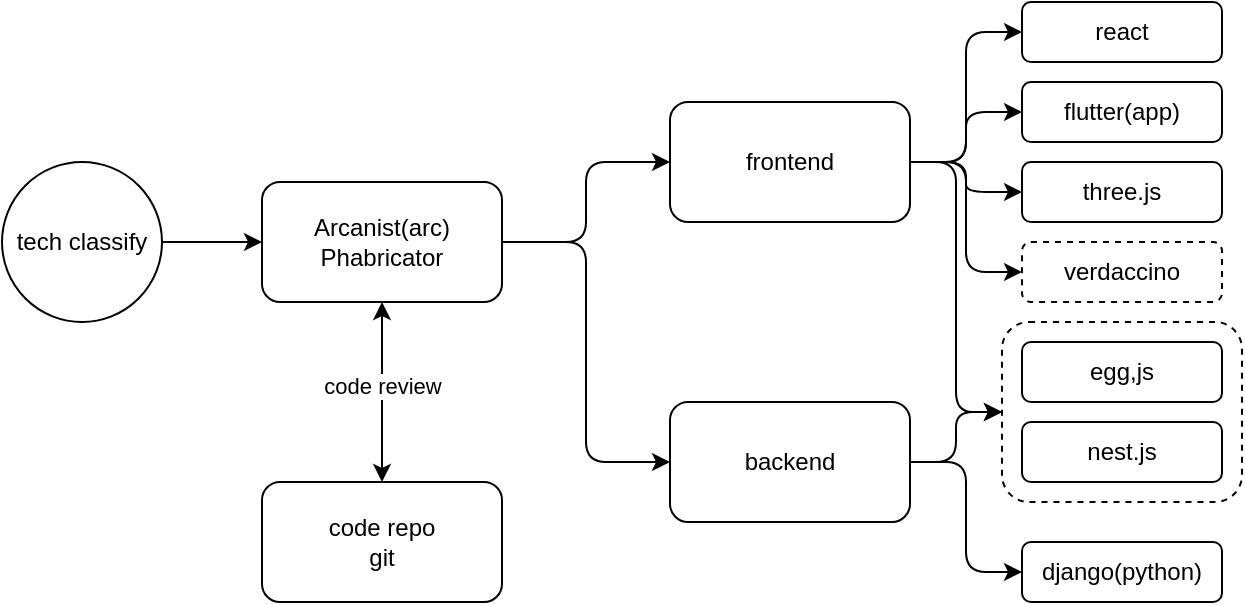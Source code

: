 <mxfile version="14.2.4" type="github">
  <diagram id="Q5Apy2EImSrOLy1v6s31" name="Page-1">
    <mxGraphModel dx="1135" dy="738" grid="1" gridSize="10" guides="1" tooltips="1" connect="1" arrows="1" fold="1" page="1" pageScale="1" pageWidth="827" pageHeight="1169" math="0" shadow="0">
      <root>
        <mxCell id="0" />
        <mxCell id="1" parent="0" />
        <mxCell id="g1LFZzDjU45zUQ4QoBk4-17" value="" style="rounded=1;whiteSpace=wrap;html=1;dashed=1;" vertex="1" parent="1">
          <mxGeometry x="520" y="230" width="120" height="90" as="geometry" />
        </mxCell>
        <mxCell id="aF9x30uZtOKNSiZJ712J-3" value="" style="edgeStyle=orthogonalEdgeStyle;rounded=0;orthogonalLoop=1;jettySize=auto;html=1;" parent="1" source="aF9x30uZtOKNSiZJ712J-1" target="aF9x30uZtOKNSiZJ712J-2" edge="1">
          <mxGeometry relative="1" as="geometry" />
        </mxCell>
        <mxCell id="aF9x30uZtOKNSiZJ712J-1" value="tech classify" style="ellipse;whiteSpace=wrap;html=1;aspect=fixed;" parent="1" vertex="1">
          <mxGeometry x="20" y="150" width="80" height="80" as="geometry" />
        </mxCell>
        <mxCell id="aF9x30uZtOKNSiZJ712J-2" value="Arcanist(arc)&lt;br&gt;Phabricator" style="rounded=1;whiteSpace=wrap;html=1;" parent="1" vertex="1">
          <mxGeometry x="150" y="160" width="120" height="60" as="geometry" />
        </mxCell>
        <mxCell id="aF9x30uZtOKNSiZJ712J-4" value="code repo&lt;br&gt;git" style="rounded=1;whiteSpace=wrap;html=1;" parent="1" vertex="1">
          <mxGeometry x="150" y="310" width="120" height="60" as="geometry" />
        </mxCell>
        <mxCell id="aF9x30uZtOKNSiZJ712J-5" value="" style="endArrow=classic;startArrow=classic;html=1;entryX=0.5;entryY=1;entryDx=0;entryDy=0;exitX=0.5;exitY=0;exitDx=0;exitDy=0;" parent="1" source="aF9x30uZtOKNSiZJ712J-4" target="aF9x30uZtOKNSiZJ712J-2" edge="1">
          <mxGeometry width="50" height="50" relative="1" as="geometry">
            <mxPoint x="320" y="280" as="sourcePoint" />
            <mxPoint x="370" y="230" as="targetPoint" />
          </mxGeometry>
        </mxCell>
        <mxCell id="g1LFZzDjU45zUQ4QoBk4-5" value="code review" style="edgeLabel;html=1;align=center;verticalAlign=middle;resizable=0;points=[];" vertex="1" connectable="0" parent="aF9x30uZtOKNSiZJ712J-5">
          <mxGeometry x="0.067" relative="1" as="geometry">
            <mxPoint as="offset" />
          </mxGeometry>
        </mxCell>
        <mxCell id="g1LFZzDjU45zUQ4QoBk4-1" value="backend" style="rounded=1;whiteSpace=wrap;html=1;" vertex="1" parent="1">
          <mxGeometry x="354" y="270" width="120" height="60" as="geometry" />
        </mxCell>
        <mxCell id="g1LFZzDjU45zUQ4QoBk4-2" value="frontend" style="rounded=1;whiteSpace=wrap;html=1;" vertex="1" parent="1">
          <mxGeometry x="354" y="120" width="120" height="60" as="geometry" />
        </mxCell>
        <mxCell id="g1LFZzDjU45zUQ4QoBk4-3" value="" style="endArrow=classic;html=1;exitX=1;exitY=0.5;exitDx=0;exitDy=0;entryX=0;entryY=0.5;entryDx=0;entryDy=0;edgeStyle=orthogonalEdgeStyle;" edge="1" parent="1" source="aF9x30uZtOKNSiZJ712J-2" target="g1LFZzDjU45zUQ4QoBk4-2">
          <mxGeometry width="50" height="50" relative="1" as="geometry">
            <mxPoint x="310" y="100" as="sourcePoint" />
            <mxPoint x="360" y="50" as="targetPoint" />
          </mxGeometry>
        </mxCell>
        <mxCell id="g1LFZzDjU45zUQ4QoBk4-4" value="" style="endArrow=classic;html=1;exitX=1;exitY=0.5;exitDx=0;exitDy=0;entryX=0;entryY=0.5;entryDx=0;entryDy=0;edgeStyle=orthogonalEdgeStyle;" edge="1" parent="1" source="aF9x30uZtOKNSiZJ712J-2" target="g1LFZzDjU45zUQ4QoBk4-1">
          <mxGeometry width="50" height="50" relative="1" as="geometry">
            <mxPoint x="400" y="430" as="sourcePoint" />
            <mxPoint x="350" y="270" as="targetPoint" />
          </mxGeometry>
        </mxCell>
        <mxCell id="g1LFZzDjU45zUQ4QoBk4-6" value="react" style="rounded=1;whiteSpace=wrap;html=1;" vertex="1" parent="1">
          <mxGeometry x="530" y="70" width="100" height="30" as="geometry" />
        </mxCell>
        <mxCell id="g1LFZzDjU45zUQ4QoBk4-8" value="flutter(app)" style="rounded=1;whiteSpace=wrap;html=1;" vertex="1" parent="1">
          <mxGeometry x="530" y="110" width="100" height="30" as="geometry" />
        </mxCell>
        <mxCell id="g1LFZzDjU45zUQ4QoBk4-9" value="three.js" style="rounded=1;whiteSpace=wrap;html=1;" vertex="1" parent="1">
          <mxGeometry x="530" y="150" width="100" height="30" as="geometry" />
        </mxCell>
        <mxCell id="g1LFZzDjU45zUQ4QoBk4-10" value="" style="endArrow=classic;html=1;exitX=1;exitY=0.5;exitDx=0;exitDy=0;entryX=0;entryY=0.5;entryDx=0;entryDy=0;edgeStyle=orthogonalEdgeStyle;" edge="1" parent="1" source="g1LFZzDjU45zUQ4QoBk4-2" target="g1LFZzDjU45zUQ4QoBk4-6">
          <mxGeometry width="50" height="50" relative="1" as="geometry">
            <mxPoint x="570" y="310" as="sourcePoint" />
            <mxPoint x="620" y="260" as="targetPoint" />
          </mxGeometry>
        </mxCell>
        <mxCell id="g1LFZzDjU45zUQ4QoBk4-11" value="" style="endArrow=classic;html=1;exitX=1;exitY=0.5;exitDx=0;exitDy=0;entryX=0;entryY=0.5;entryDx=0;entryDy=0;edgeStyle=orthogonalEdgeStyle;" edge="1" parent="1" source="g1LFZzDjU45zUQ4QoBk4-2" target="g1LFZzDjU45zUQ4QoBk4-8">
          <mxGeometry width="50" height="50" relative="1" as="geometry">
            <mxPoint x="540" y="310" as="sourcePoint" />
            <mxPoint x="590" y="260" as="targetPoint" />
          </mxGeometry>
        </mxCell>
        <mxCell id="g1LFZzDjU45zUQ4QoBk4-12" value="" style="endArrow=classic;html=1;exitX=1;exitY=0.5;exitDx=0;exitDy=0;entryX=0;entryY=0.5;entryDx=0;entryDy=0;edgeStyle=orthogonalEdgeStyle;" edge="1" parent="1" source="g1LFZzDjU45zUQ4QoBk4-2" target="g1LFZzDjU45zUQ4QoBk4-9">
          <mxGeometry width="50" height="50" relative="1" as="geometry">
            <mxPoint x="590" y="330" as="sourcePoint" />
            <mxPoint x="640" y="280" as="targetPoint" />
          </mxGeometry>
        </mxCell>
        <mxCell id="g1LFZzDjU45zUQ4QoBk4-13" value="verdaccino" style="rounded=1;whiteSpace=wrap;html=1;dashed=1;" vertex="1" parent="1">
          <mxGeometry x="530" y="190" width="100" height="30" as="geometry" />
        </mxCell>
        <mxCell id="g1LFZzDjU45zUQ4QoBk4-14" value="" style="endArrow=classic;html=1;exitX=1;exitY=0.5;exitDx=0;exitDy=0;entryX=0;entryY=0.5;entryDx=0;entryDy=0;edgeStyle=orthogonalEdgeStyle;" edge="1" parent="1" source="g1LFZzDjU45zUQ4QoBk4-2" target="g1LFZzDjU45zUQ4QoBk4-13">
          <mxGeometry width="50" height="50" relative="1" as="geometry">
            <mxPoint x="490" y="200" as="sourcePoint" />
            <mxPoint x="500" y="230" as="targetPoint" />
          </mxGeometry>
        </mxCell>
        <mxCell id="g1LFZzDjU45zUQ4QoBk4-15" value="egg,js" style="rounded=1;whiteSpace=wrap;html=1;" vertex="1" parent="1">
          <mxGeometry x="530" y="240" width="100" height="30" as="geometry" />
        </mxCell>
        <mxCell id="g1LFZzDjU45zUQ4QoBk4-16" value="nest.js" style="rounded=1;whiteSpace=wrap;html=1;" vertex="1" parent="1">
          <mxGeometry x="530" y="280" width="100" height="30" as="geometry" />
        </mxCell>
        <mxCell id="g1LFZzDjU45zUQ4QoBk4-18" value="" style="endArrow=classic;html=1;exitX=1;exitY=0.5;exitDx=0;exitDy=0;entryX=0;entryY=0.5;entryDx=0;entryDy=0;edgeStyle=orthogonalEdgeStyle;" edge="1" parent="1" source="g1LFZzDjU45zUQ4QoBk4-2" target="g1LFZzDjU45zUQ4QoBk4-17">
          <mxGeometry width="50" height="50" relative="1" as="geometry">
            <mxPoint x="600" y="440" as="sourcePoint" />
            <mxPoint x="650" y="390" as="targetPoint" />
          </mxGeometry>
        </mxCell>
        <mxCell id="g1LFZzDjU45zUQ4QoBk4-19" value="" style="endArrow=classic;html=1;exitX=1;exitY=0.5;exitDx=0;exitDy=0;entryX=0;entryY=0.5;entryDx=0;entryDy=0;edgeStyle=orthogonalEdgeStyle;" edge="1" parent="1" source="g1LFZzDjU45zUQ4QoBk4-1" target="g1LFZzDjU45zUQ4QoBk4-17">
          <mxGeometry width="50" height="50" relative="1" as="geometry">
            <mxPoint x="580" y="410" as="sourcePoint" />
            <mxPoint x="630" y="360" as="targetPoint" />
          </mxGeometry>
        </mxCell>
        <mxCell id="g1LFZzDjU45zUQ4QoBk4-20" value="django(python)" style="rounded=1;whiteSpace=wrap;html=1;" vertex="1" parent="1">
          <mxGeometry x="530" y="340" width="100" height="30" as="geometry" />
        </mxCell>
        <mxCell id="g1LFZzDjU45zUQ4QoBk4-21" value="" style="endArrow=classic;html=1;exitX=1;exitY=0.5;exitDx=0;exitDy=0;entryX=0;entryY=0.5;entryDx=0;entryDy=0;edgeStyle=orthogonalEdgeStyle;" edge="1" parent="1" source="g1LFZzDjU45zUQ4QoBk4-1" target="g1LFZzDjU45zUQ4QoBk4-20">
          <mxGeometry width="50" height="50" relative="1" as="geometry">
            <mxPoint x="580" y="460" as="sourcePoint" />
            <mxPoint x="630" y="410" as="targetPoint" />
          </mxGeometry>
        </mxCell>
      </root>
    </mxGraphModel>
  </diagram>
</mxfile>
